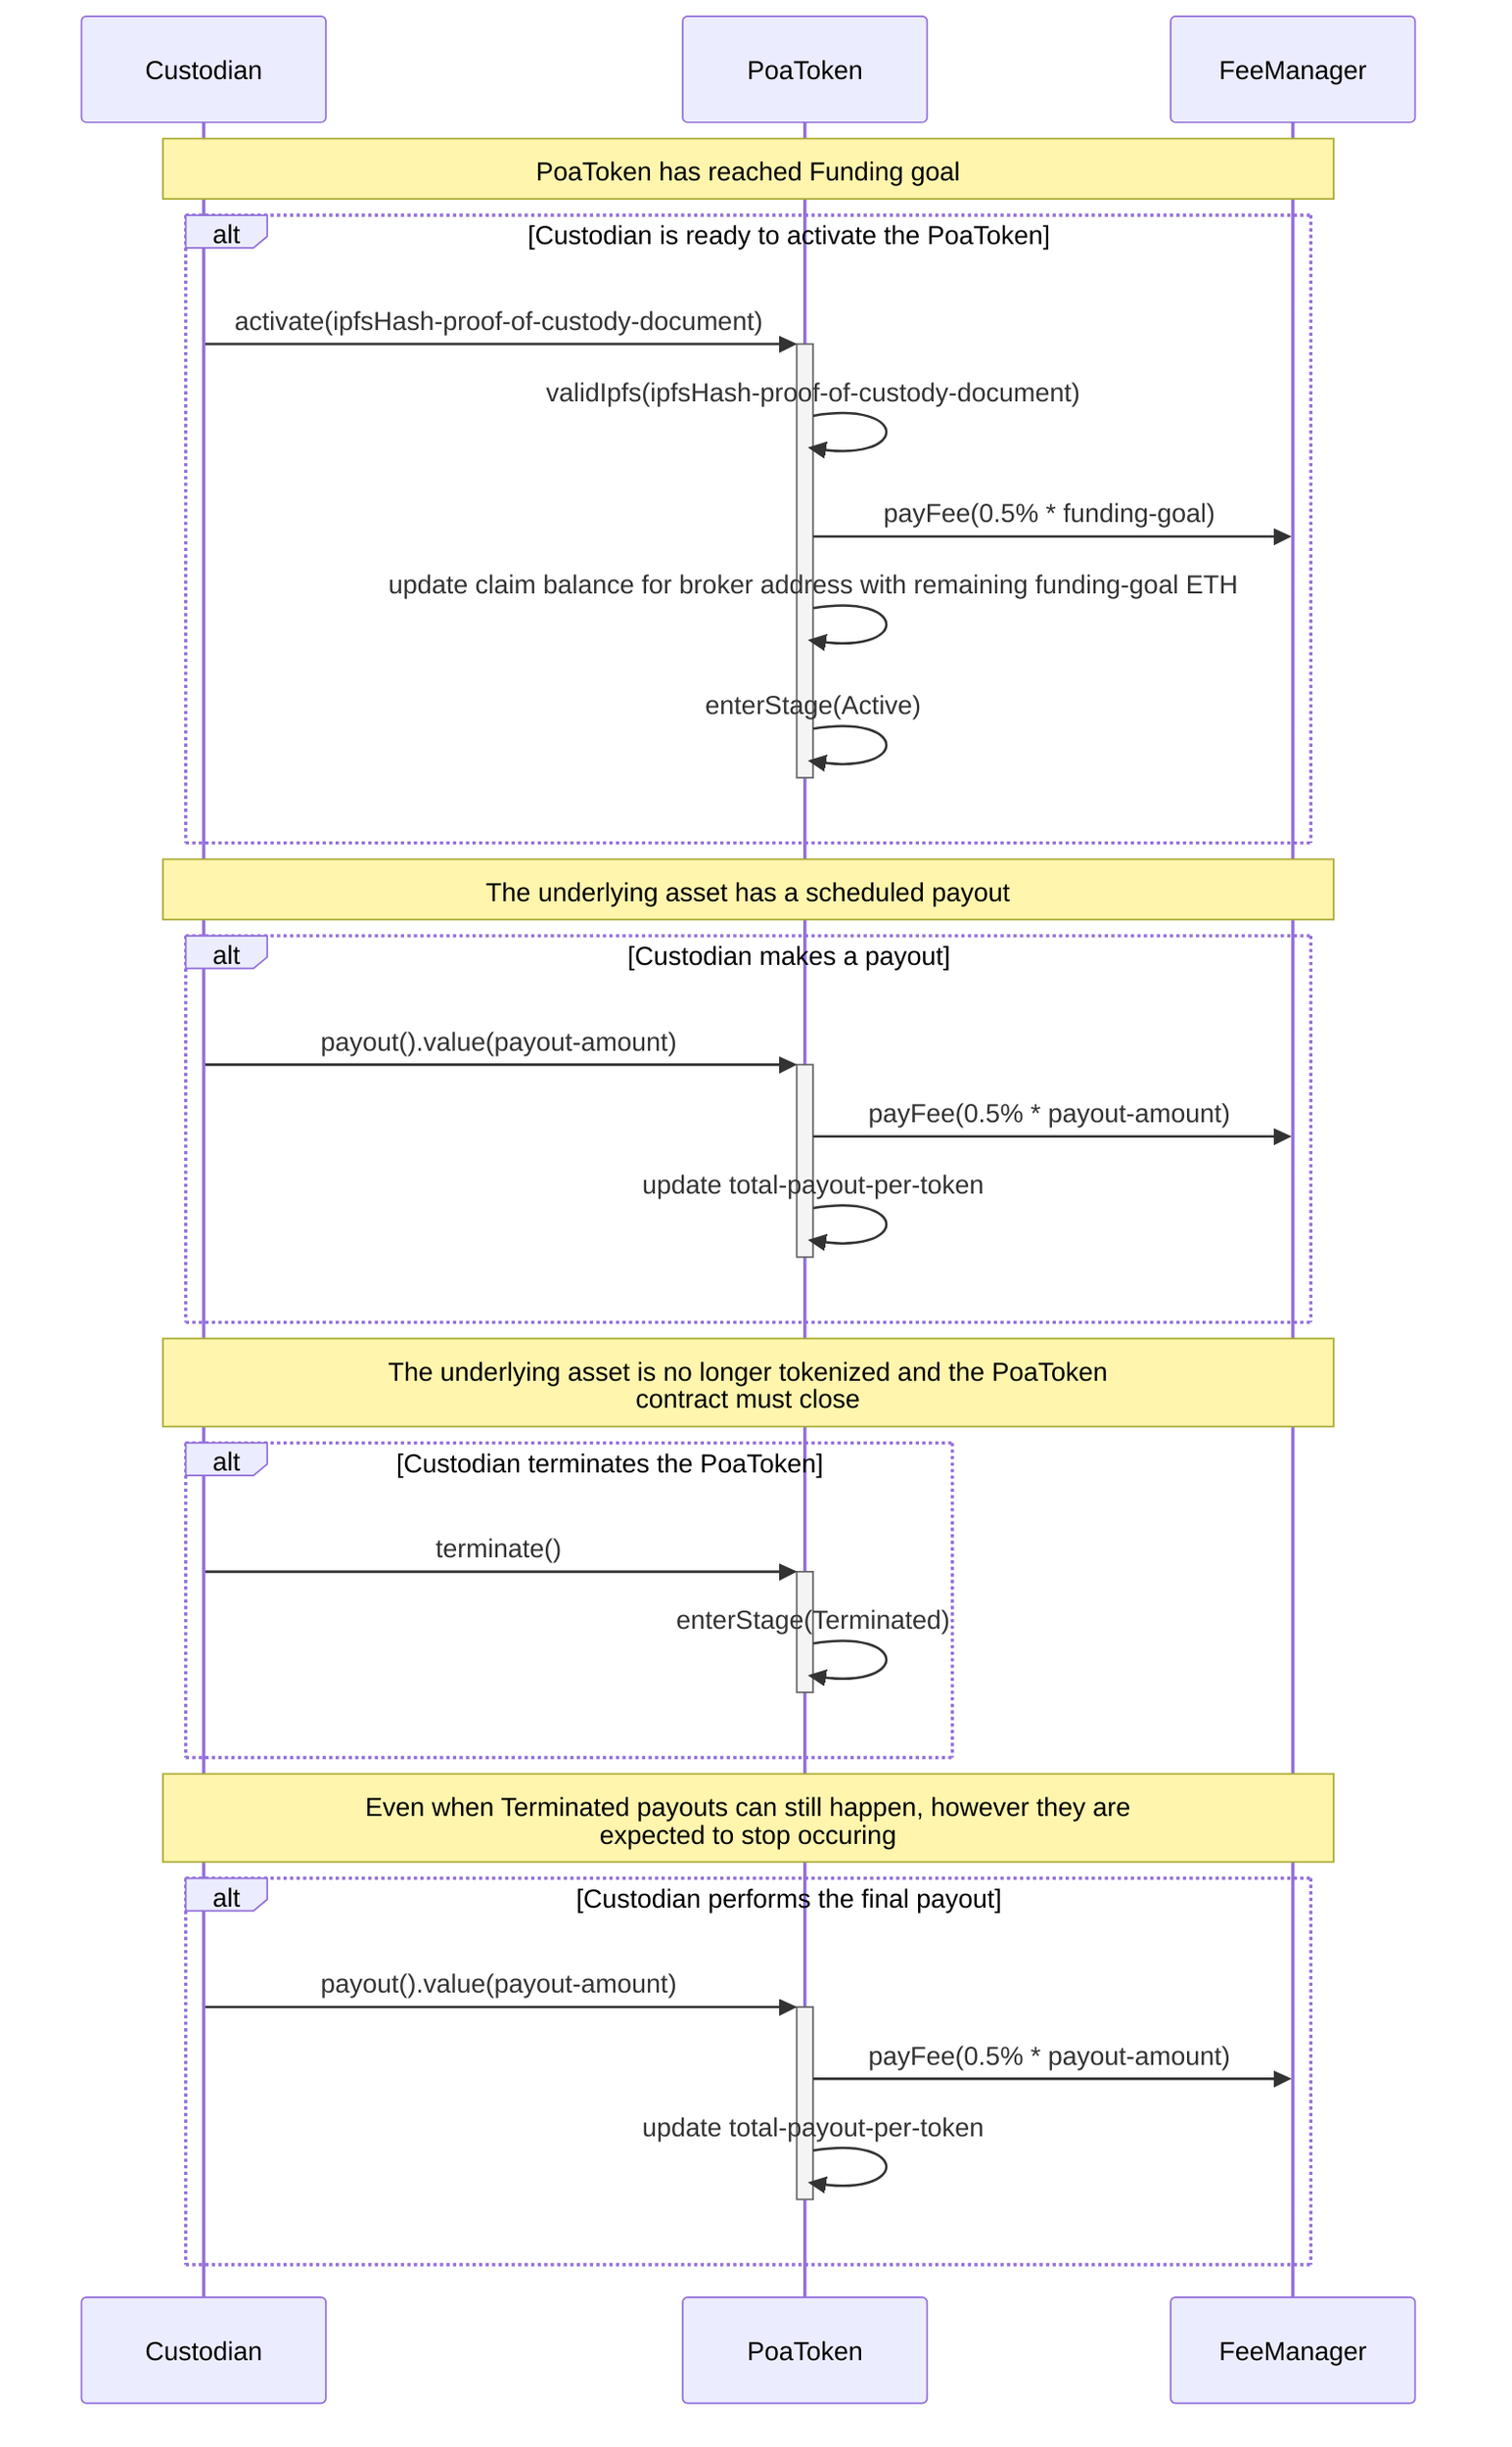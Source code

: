 sequenceDiagram
  participant Custodian
  participant POA as PoaToken
  participant FMR as FeeManager

  Note over Custodian,FMR: PoaToken has reached Funding goal

  alt Custodian is ready to activate the PoaToken
    Custodian->>+POA: activate(ipfsHash-proof-of-custody-document)
    POA->>POA: validIpfs(ipfsHash-proof-of-custody-document)
    POA->>FMR: payFee(0.5% * funding-goal)
    POA->>POA: update claim balance for broker address with remaining funding-goal ETH
    POA->>-POA: enterStage(Active)
  end

  Note over Custodian,FMR: The underlying asset has a scheduled payout

  alt Custodian makes a payout
    Custodian->>+POA: payout().value(payout-amount)
    POA->>FMR: payFee(0.5% * payout-amount)
    POA->>-POA: update total-payout-per-token
  end

  Note over Custodian,FMR: The underlying asset is no longer tokenized and the PoaToken<br/>contract must close

  alt Custodian terminates the PoaToken
    Custodian->>+POA: terminate()
    POA->>-POA: enterStage(Terminated)
  end

  Note over Custodian,FMR: Even when Terminated payouts can still happen, however they are<br/>expected to stop occuring

  alt Custodian performs the final payout
    Custodian->>+POA: payout().value(payout-amount)
    POA->>FMR: payFee(0.5% * payout-amount)
    POA->>-POA: update total-payout-per-token
  end